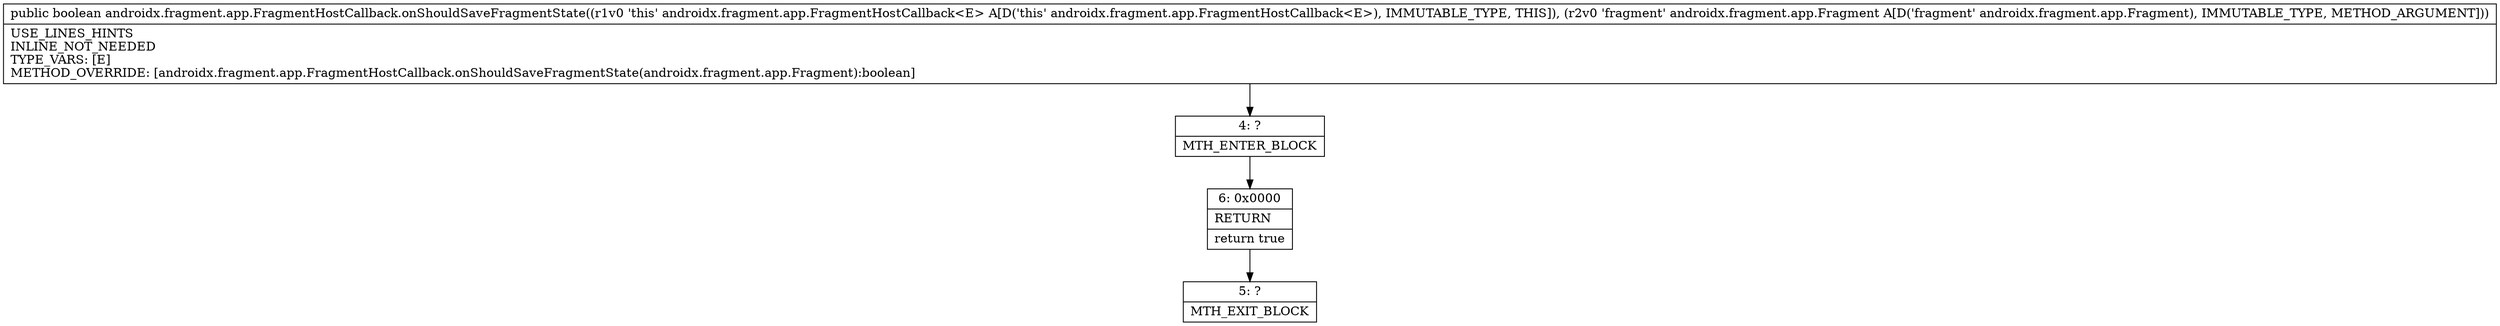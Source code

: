 digraph "CFG forandroidx.fragment.app.FragmentHostCallback.onShouldSaveFragmentState(Landroidx\/fragment\/app\/Fragment;)Z" {
Node_4 [shape=record,label="{4\:\ ?|MTH_ENTER_BLOCK\l}"];
Node_6 [shape=record,label="{6\:\ 0x0000|RETURN\l|return true\l}"];
Node_5 [shape=record,label="{5\:\ ?|MTH_EXIT_BLOCK\l}"];
MethodNode[shape=record,label="{public boolean androidx.fragment.app.FragmentHostCallback.onShouldSaveFragmentState((r1v0 'this' androidx.fragment.app.FragmentHostCallback\<E\> A[D('this' androidx.fragment.app.FragmentHostCallback\<E\>), IMMUTABLE_TYPE, THIS]), (r2v0 'fragment' androidx.fragment.app.Fragment A[D('fragment' androidx.fragment.app.Fragment), IMMUTABLE_TYPE, METHOD_ARGUMENT]))  | USE_LINES_HINTS\lINLINE_NOT_NEEDED\lTYPE_VARS: [E]\lMETHOD_OVERRIDE: [androidx.fragment.app.FragmentHostCallback.onShouldSaveFragmentState(androidx.fragment.app.Fragment):boolean]\l}"];
MethodNode -> Node_4;Node_4 -> Node_6;
Node_6 -> Node_5;
}

